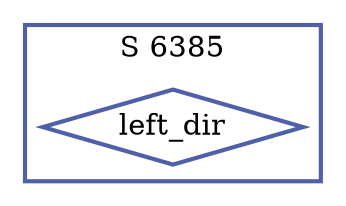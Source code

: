 digraph G {
  ratio=0.500000;
  "UV left_dir (6385)" [shape=diamond, label="left_dir", color="#5060A8",
                        style=bold];
  
  subgraph cluster_6385 { label="S 6385";
    color="#5060A8";
    style=bold;
    "UV left_dir (6385)"; };
  
  
  }